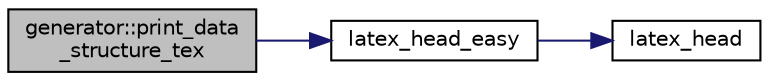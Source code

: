 digraph "generator::print_data_structure_tex"
{
  edge [fontname="Helvetica",fontsize="10",labelfontname="Helvetica",labelfontsize="10"];
  node [fontname="Helvetica",fontsize="10",shape=record];
  rankdir="LR";
  Node17854 [label="generator::print_data\l_structure_tex",height=0.2,width=0.4,color="black", fillcolor="grey75", style="filled", fontcolor="black"];
  Node17854 -> Node17855 [color="midnightblue",fontsize="10",style="solid",fontname="Helvetica"];
  Node17855 [label="latex_head_easy",height=0.2,width=0.4,color="black", fillcolor="white", style="filled",URL="$d5/db4/io__and__os_8h.html#af113b244ad72251e782a33c429b6fd12"];
  Node17855 -> Node17856 [color="midnightblue",fontsize="10",style="solid",fontname="Helvetica"];
  Node17856 [label="latex_head",height=0.2,width=0.4,color="black", fillcolor="white", style="filled",URL="$d4/d74/util_8_c.html#ae873c602bd361c5218db5cecf1d348cd"];
}
